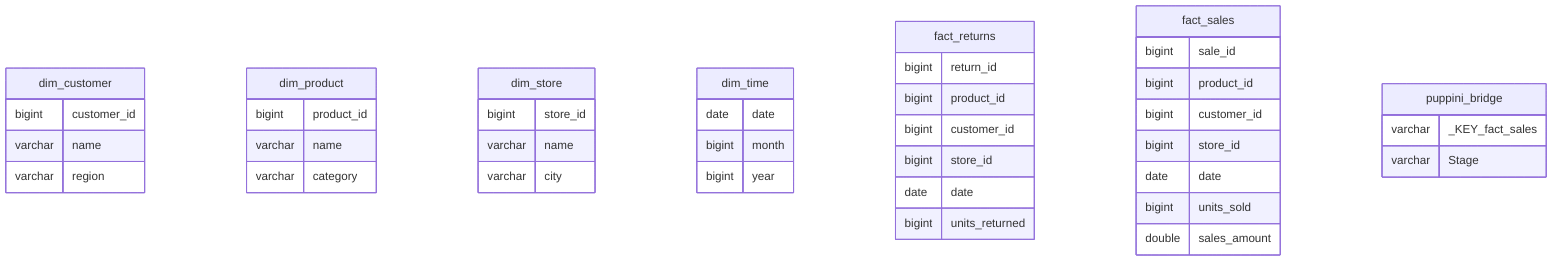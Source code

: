 erDiagram
  dim_customer {
    bigint customer_id
    varchar name
    varchar region
  }
  dim_product {
    bigint product_id
    varchar name
    varchar category
  }
  dim_store {
    bigint store_id
    varchar name
    varchar city
  }
  dim_time {
    date date
    bigint month
    bigint year
  }
  fact_returns {
    bigint return_id
    bigint product_id
    bigint customer_id
    bigint store_id
    date date
    bigint units_returned
  }
  fact_sales {
    bigint sale_id
    bigint product_id
    bigint customer_id
    bigint store_id
    date date
    bigint units_sold
    double sales_amount
  }
  puppini_bridge {
    varchar _KEY_fact_sales
    varchar Stage
  }